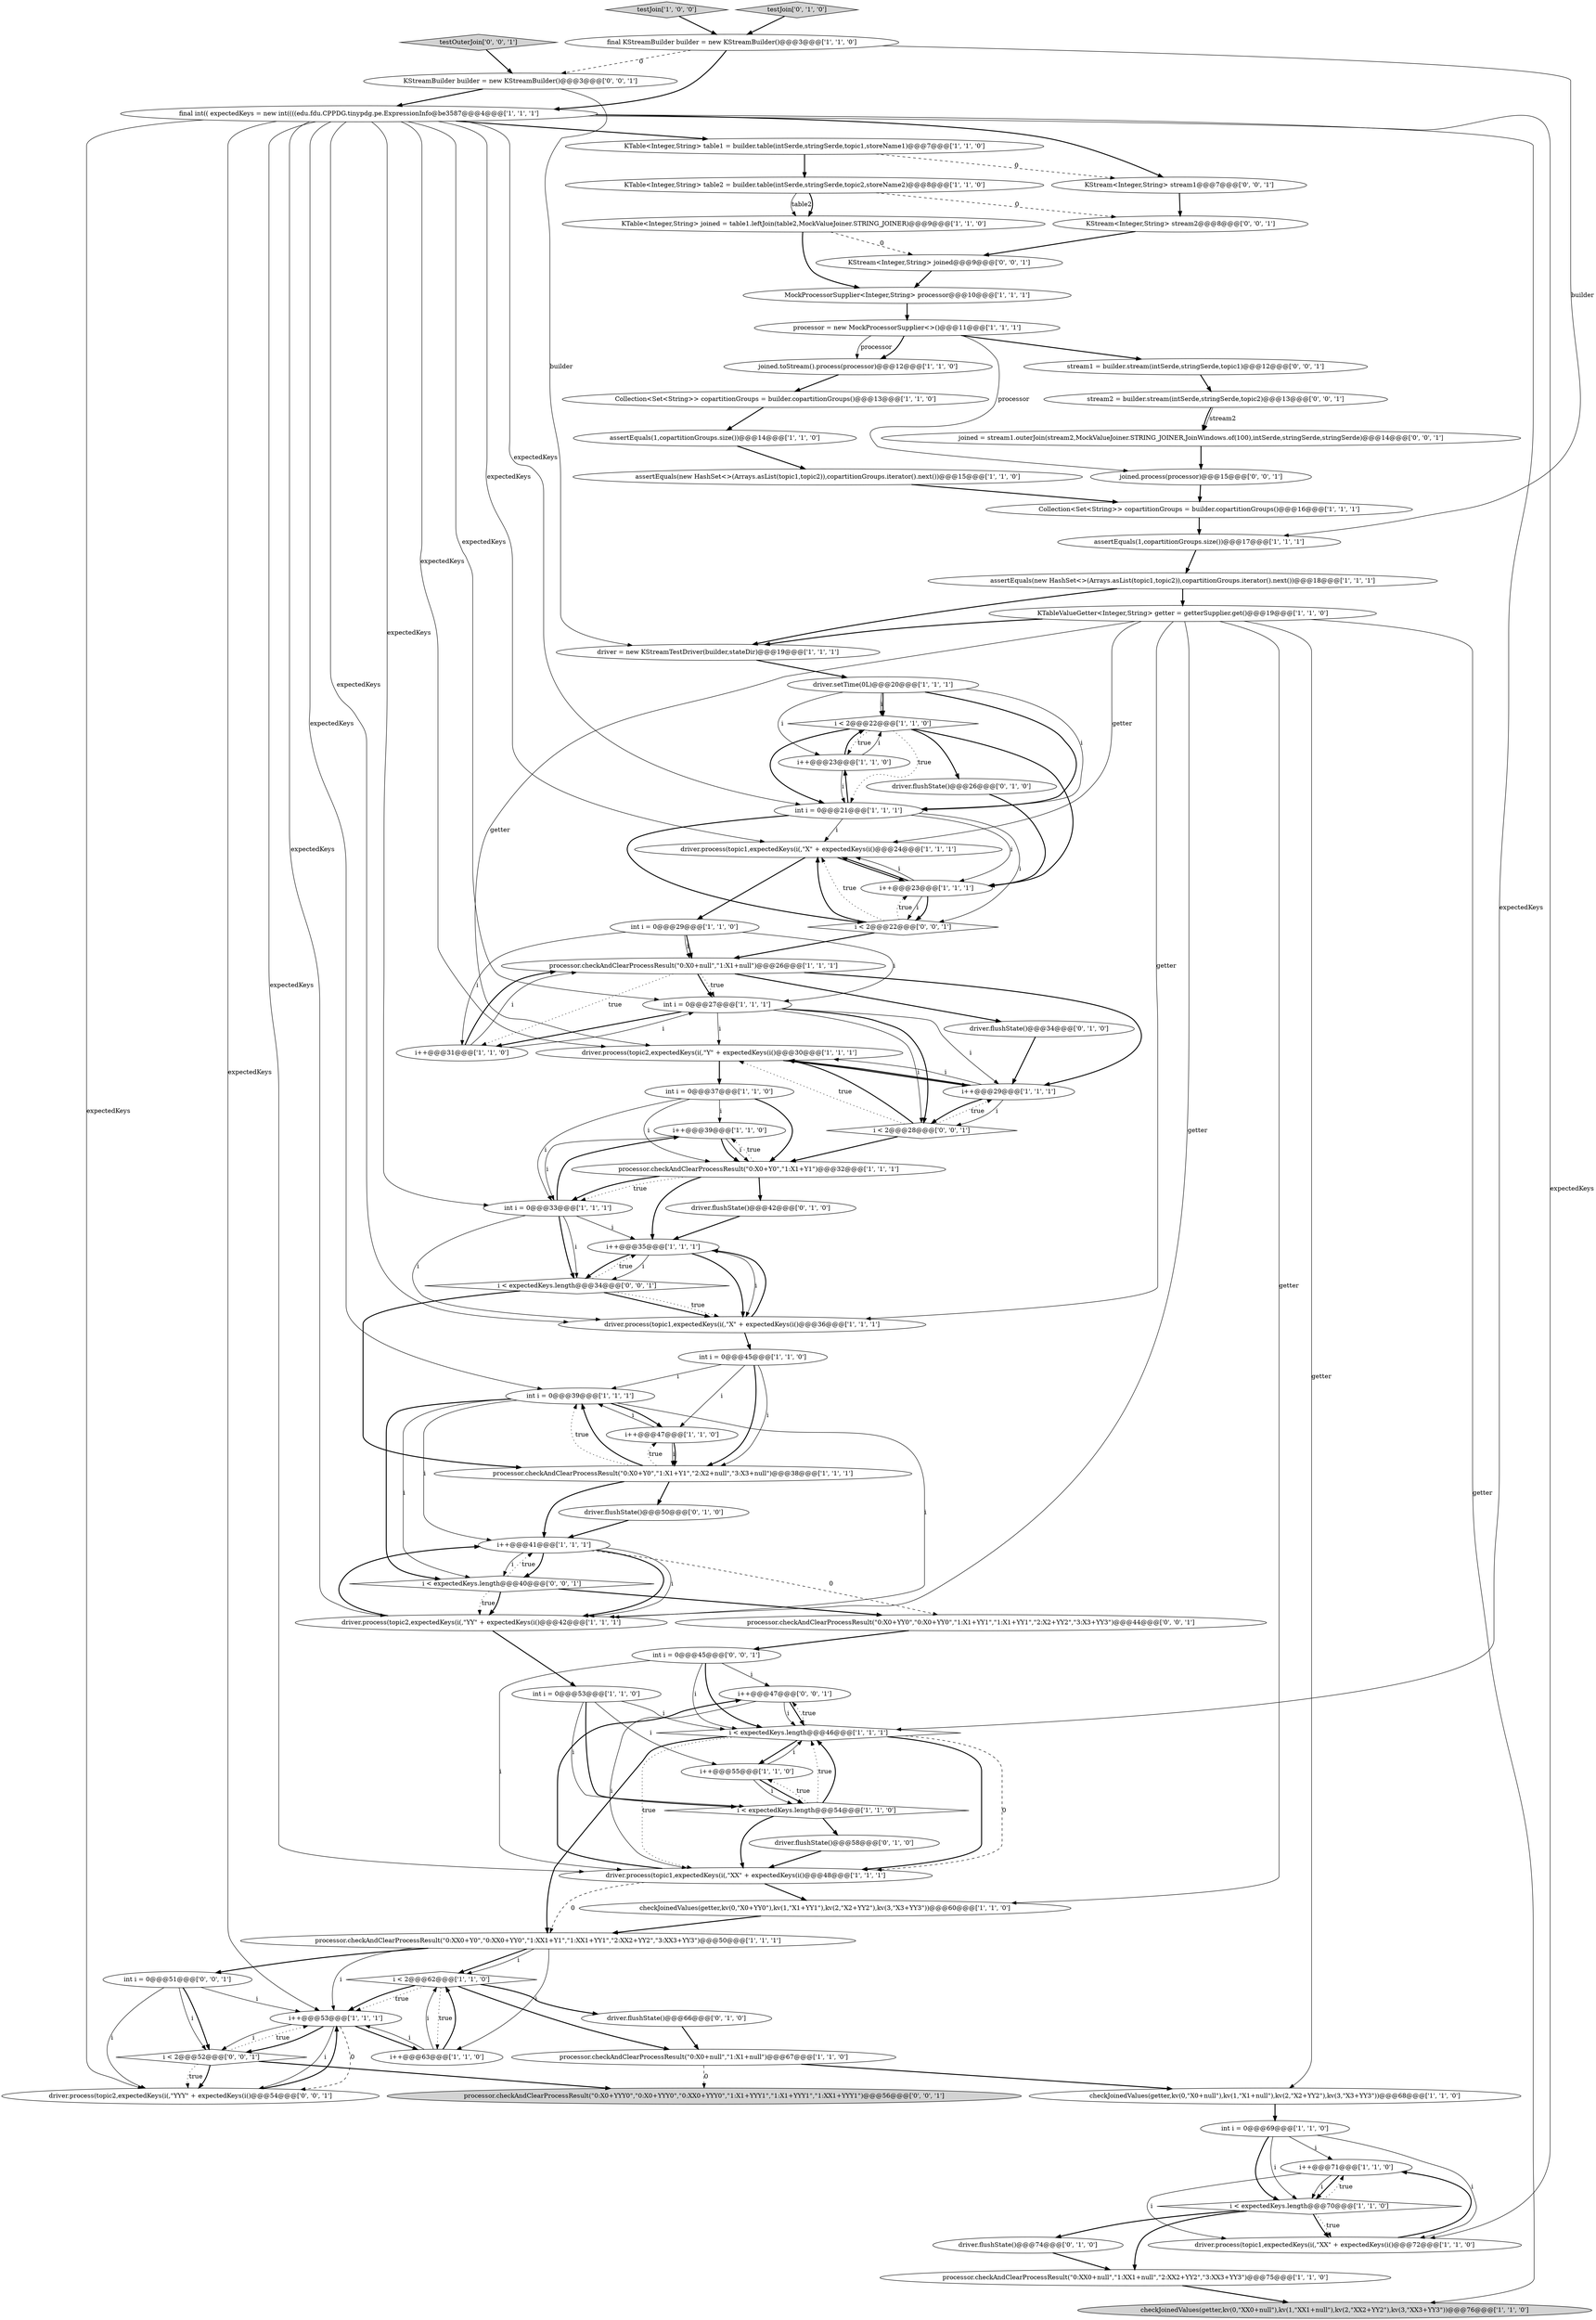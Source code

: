 digraph {
81 [style = filled, label = "KStream<Integer,String> joined@@@9@@@['0', '0', '1']", fillcolor = white, shape = ellipse image = "AAA0AAABBB3BBB"];
57 [style = filled, label = "int i = 0@@@53@@@['1', '1', '0']", fillcolor = white, shape = ellipse image = "AAA0AAABBB1BBB"];
19 [style = filled, label = "KTable<Integer,String> joined = table1.leftJoin(table2,MockValueJoiner.STRING_JOINER)@@@9@@@['1', '1', '0']", fillcolor = white, shape = ellipse image = "AAA0AAABBB1BBB"];
31 [style = filled, label = "i < 2@@@62@@@['1', '1', '0']", fillcolor = white, shape = diamond image = "AAA0AAABBB1BBB"];
27 [style = filled, label = "assertEquals(1,copartitionGroups.size())@@@17@@@['1', '1', '1']", fillcolor = white, shape = ellipse image = "AAA0AAABBB1BBB"];
45 [style = filled, label = "processor.checkAndClearProcessResult(\"0:XX0+Y0\",\"0:XX0+YY0\",\"1:XX1+Y1\",\"1:XX1+YY1\",\"2:XX2+YY2\",\"3:XX3+YY3\")@@@50@@@['1', '1', '1']", fillcolor = white, shape = ellipse image = "AAA0AAABBB1BBB"];
86 [style = filled, label = "i++@@@47@@@['0', '0', '1']", fillcolor = white, shape = ellipse image = "AAA0AAABBB3BBB"];
5 [style = filled, label = "KTable<Integer,String> table1 = builder.table(intSerde,stringSerde,topic1,storeName1)@@@7@@@['1', '1', '0']", fillcolor = white, shape = ellipse image = "AAA0AAABBB1BBB"];
68 [style = filled, label = "KStream<Integer,String> stream2@@@8@@@['0', '0', '1']", fillcolor = white, shape = ellipse image = "AAA0AAABBB3BBB"];
34 [style = filled, label = "processor = new MockProcessorSupplier<>()@@@11@@@['1', '1', '1']", fillcolor = white, shape = ellipse image = "AAA0AAABBB1BBB"];
50 [style = filled, label = "int i = 0@@@69@@@['1', '1', '0']", fillcolor = white, shape = ellipse image = "AAA0AAABBB1BBB"];
21 [style = filled, label = "driver.process(topic1,expectedKeys(i(,\"X\" + expectedKeys(i()@@@24@@@['1', '1', '1']", fillcolor = white, shape = ellipse image = "AAA0AAABBB1BBB"];
35 [style = filled, label = "testJoin['1', '0', '0']", fillcolor = lightgray, shape = diamond image = "AAA0AAABBB1BBB"];
84 [style = filled, label = "stream1 = builder.stream(intSerde,stringSerde,topic1)@@@12@@@['0', '0', '1']", fillcolor = white, shape = ellipse image = "AAA0AAABBB3BBB"];
14 [style = filled, label = "processor.checkAndClearProcessResult(\"0:X0+null\",\"1:X1+null\")@@@26@@@['1', '1', '1']", fillcolor = white, shape = ellipse image = "AAA0AAABBB1BBB"];
39 [style = filled, label = "i++@@@53@@@['1', '1', '1']", fillcolor = white, shape = ellipse image = "AAA0AAABBB1BBB"];
63 [style = filled, label = "driver.flushState()@@@74@@@['0', '1', '0']", fillcolor = white, shape = ellipse image = "AAA1AAABBB2BBB"];
2 [style = filled, label = "i++@@@39@@@['1', '1', '0']", fillcolor = white, shape = ellipse image = "AAA0AAABBB1BBB"];
11 [style = filled, label = "i++@@@63@@@['1', '1', '0']", fillcolor = white, shape = ellipse image = "AAA0AAABBB1BBB"];
67 [style = filled, label = "joined = stream1.outerJoin(stream2,MockValueJoiner.STRING_JOINER,JoinWindows.of(100),intSerde,stringSerde,stringSerde)@@@14@@@['0', '0', '1']", fillcolor = white, shape = ellipse image = "AAA0AAABBB3BBB"];
24 [style = filled, label = "assertEquals(new HashSet<>(Arrays.asList(topic1,topic2)),copartitionGroups.iterator().next())@@@18@@@['1', '1', '1']", fillcolor = white, shape = ellipse image = "AAA0AAABBB1BBB"];
58 [style = filled, label = "processor.checkAndClearProcessResult(\"0:XX0+null\",\"1:XX1+null\",\"2:XX2+YY2\",\"3:XX3+YY3\")@@@75@@@['1', '1', '0']", fillcolor = white, shape = ellipse image = "AAA0AAABBB1BBB"];
8 [style = filled, label = "driver.process(topic1,expectedKeys(i(,\"X\" + expectedKeys(i()@@@36@@@['1', '1', '1']", fillcolor = white, shape = ellipse image = "AAA0AAABBB1BBB"];
82 [style = filled, label = "stream2 = builder.stream(intSerde,stringSerde,topic2)@@@13@@@['0', '0', '1']", fillcolor = white, shape = ellipse image = "AAA0AAABBB3BBB"];
79 [style = filled, label = "testOuterJoin['0', '0', '1']", fillcolor = lightgray, shape = diamond image = "AAA0AAABBB3BBB"];
28 [style = filled, label = "int i = 0@@@39@@@['1', '1', '1']", fillcolor = white, shape = ellipse image = "AAA0AAABBB1BBB"];
13 [style = filled, label = "processor.checkAndClearProcessResult(\"0:X0+null\",\"1:X1+null\")@@@67@@@['1', '1', '0']", fillcolor = white, shape = ellipse image = "AAA0AAABBB1BBB"];
0 [style = filled, label = "final KStreamBuilder builder = new KStreamBuilder()@@@3@@@['1', '1', '0']", fillcolor = white, shape = ellipse image = "AAA0AAABBB1BBB"];
30 [style = filled, label = "joined.toStream().process(processor)@@@12@@@['1', '1', '0']", fillcolor = white, shape = ellipse image = "AAA0AAABBB1BBB"];
53 [style = filled, label = "int i = 0@@@37@@@['1', '1', '0']", fillcolor = white, shape = ellipse image = "AAA0AAABBB1BBB"];
44 [style = filled, label = "i++@@@71@@@['1', '1', '0']", fillcolor = white, shape = ellipse image = "AAA0AAABBB1BBB"];
51 [style = filled, label = "processor.checkAndClearProcessResult(\"0:X0+Y0\",\"1:X1+Y1\",\"2:X2+null\",\"3:X3+null\")@@@38@@@['1', '1', '1']", fillcolor = white, shape = ellipse image = "AAA0AAABBB1BBB"];
36 [style = filled, label = "Collection<Set<String>> copartitionGroups = builder.copartitionGroups()@@@16@@@['1', '1', '1']", fillcolor = white, shape = ellipse image = "AAA0AAABBB1BBB"];
73 [style = filled, label = "processor.checkAndClearProcessResult(\"0:X0+YY0\",\"0:X0+YY0\",\"1:X1+YY1\",\"1:X1+YY1\",\"2:X2+YY2\",\"3:X3+YY3\")@@@44@@@['0', '0', '1']", fillcolor = white, shape = ellipse image = "AAA0AAABBB3BBB"];
85 [style = filled, label = "int i = 0@@@51@@@['0', '0', '1']", fillcolor = white, shape = ellipse image = "AAA0AAABBB3BBB"];
43 [style = filled, label = "processor.checkAndClearProcessResult(\"0:X0+Y0\",\"1:X1+Y1\")@@@32@@@['1', '1', '1']", fillcolor = white, shape = ellipse image = "AAA0AAABBB1BBB"];
9 [style = filled, label = "int i = 0@@@27@@@['1', '1', '1']", fillcolor = white, shape = ellipse image = "AAA0AAABBB1BBB"];
64 [style = filled, label = "driver.flushState()@@@42@@@['0', '1', '0']", fillcolor = white, shape = ellipse image = "AAA1AAABBB2BBB"];
75 [style = filled, label = "i < 2@@@22@@@['0', '0', '1']", fillcolor = white, shape = diamond image = "AAA0AAABBB3BBB"];
29 [style = filled, label = "MockProcessorSupplier<Integer,String> processor@@@10@@@['1', '1', '1']", fillcolor = white, shape = ellipse image = "AAA0AAABBB1BBB"];
78 [style = filled, label = "driver.process(topic2,expectedKeys(i(,\"YYY\" + expectedKeys(i()@@@54@@@['0', '0', '1']", fillcolor = white, shape = ellipse image = "AAA0AAABBB3BBB"];
22 [style = filled, label = "KTableValueGetter<Integer,String> getter = getterSupplier.get()@@@19@@@['1', '1', '0']", fillcolor = white, shape = ellipse image = "AAA0AAABBB1BBB"];
20 [style = filled, label = "assertEquals(new HashSet<>(Arrays.asList(topic1,topic2)),copartitionGroups.iterator().next())@@@15@@@['1', '1', '0']", fillcolor = white, shape = ellipse image = "AAA0AAABBB1BBB"];
49 [style = filled, label = "i++@@@55@@@['1', '1', '0']", fillcolor = white, shape = ellipse image = "AAA0AAABBB1BBB"];
3 [style = filled, label = "i++@@@41@@@['1', '1', '1']", fillcolor = white, shape = ellipse image = "AAA0AAABBB1BBB"];
54 [style = filled, label = "final int(( expectedKeys = new int((((edu.fdu.CPPDG.tinypdg.pe.ExpressionInfo@be3587@@@4@@@['1', '1', '1']", fillcolor = white, shape = ellipse image = "AAA0AAABBB1BBB"];
1 [style = filled, label = "driver.process(topic2,expectedKeys(i(,\"Y\" + expectedKeys(i()@@@30@@@['1', '1', '1']", fillcolor = white, shape = ellipse image = "AAA0AAABBB1BBB"];
72 [style = filled, label = "i < expectedKeys.length@@@40@@@['0', '0', '1']", fillcolor = white, shape = diamond image = "AAA0AAABBB3BBB"];
74 [style = filled, label = "processor.checkAndClearProcessResult(\"0:X0+YYY0\",\"0:X0+YYY0\",\"0:XX0+YYY0\",\"1:X1+YYY1\",\"1:X1+YYY1\",\"1:XX1+YYY1\")@@@56@@@['0', '0', '1']", fillcolor = lightgray, shape = ellipse image = "AAA0AAABBB3BBB"];
76 [style = filled, label = "int i = 0@@@45@@@['0', '0', '1']", fillcolor = white, shape = ellipse image = "AAA0AAABBB3BBB"];
46 [style = filled, label = "i < 2@@@22@@@['1', '1', '0']", fillcolor = white, shape = diamond image = "AAA0AAABBB1BBB"];
4 [style = filled, label = "driver.process(topic1,expectedKeys(i(,\"XX\" + expectedKeys(i()@@@48@@@['1', '1', '1']", fillcolor = white, shape = ellipse image = "AAA0AAABBB1BBB"];
17 [style = filled, label = "driver = new KStreamTestDriver(builder,stateDir)@@@19@@@['1', '1', '1']", fillcolor = white, shape = ellipse image = "AAA0AAABBB1BBB"];
66 [style = filled, label = "driver.flushState()@@@50@@@['0', '1', '0']", fillcolor = white, shape = ellipse image = "AAA1AAABBB2BBB"];
38 [style = filled, label = "KTable<Integer,String> table2 = builder.table(intSerde,stringSerde,topic2,storeName2)@@@8@@@['1', '1', '0']", fillcolor = white, shape = ellipse image = "AAA0AAABBB1BBB"];
69 [style = filled, label = "i < expectedKeys.length@@@34@@@['0', '0', '1']", fillcolor = white, shape = diamond image = "AAA0AAABBB3BBB"];
55 [style = filled, label = "driver.process(topic2,expectedKeys(i(,\"YY\" + expectedKeys(i()@@@42@@@['1', '1', '1']", fillcolor = white, shape = ellipse image = "AAA0AAABBB1BBB"];
6 [style = filled, label = "i++@@@35@@@['1', '1', '1']", fillcolor = white, shape = ellipse image = "AAA0AAABBB1BBB"];
62 [style = filled, label = "driver.flushState()@@@66@@@['0', '1', '0']", fillcolor = white, shape = ellipse image = "AAA1AAABBB2BBB"];
77 [style = filled, label = "i < 2@@@28@@@['0', '0', '1']", fillcolor = white, shape = diamond image = "AAA0AAABBB3BBB"];
65 [style = filled, label = "testJoin['0', '1', '0']", fillcolor = lightgray, shape = diamond image = "AAA0AAABBB2BBB"];
15 [style = filled, label = "int i = 0@@@33@@@['1', '1', '1']", fillcolor = white, shape = ellipse image = "AAA0AAABBB1BBB"];
37 [style = filled, label = "int i = 0@@@45@@@['1', '1', '0']", fillcolor = white, shape = ellipse image = "AAA0AAABBB1BBB"];
52 [style = filled, label = "checkJoinedValues(getter,kv(0,\"X0+YY0\"),kv(1,\"X1+YY1\"),kv(2,\"X2+YY2\"),kv(3,\"X3+YY3\"))@@@60@@@['1', '1', '0']", fillcolor = white, shape = ellipse image = "AAA0AAABBB1BBB"];
71 [style = filled, label = "i < 2@@@52@@@['0', '0', '1']", fillcolor = white, shape = diamond image = "AAA0AAABBB3BBB"];
16 [style = filled, label = "i < expectedKeys.length@@@70@@@['1', '1', '0']", fillcolor = white, shape = diamond image = "AAA0AAABBB1BBB"];
41 [style = filled, label = "i < expectedKeys.length@@@46@@@['1', '1', '1']", fillcolor = white, shape = diamond image = "AAA0AAABBB1BBB"];
23 [style = filled, label = "driver.process(topic1,expectedKeys(i(,\"XX\" + expectedKeys(i()@@@72@@@['1', '1', '0']", fillcolor = white, shape = ellipse image = "AAA0AAABBB1BBB"];
33 [style = filled, label = "checkJoinedValues(getter,kv(0,\"X0+null\"),kv(1,\"X1+null\"),kv(2,\"X2+YY2\"),kv(3,\"X3+YY3\"))@@@68@@@['1', '1', '0']", fillcolor = white, shape = ellipse image = "AAA0AAABBB1BBB"];
7 [style = filled, label = "i++@@@47@@@['1', '1', '0']", fillcolor = white, shape = ellipse image = "AAA0AAABBB1BBB"];
70 [style = filled, label = "KStreamBuilder builder = new KStreamBuilder()@@@3@@@['0', '0', '1']", fillcolor = white, shape = ellipse image = "AAA0AAABBB3BBB"];
80 [style = filled, label = "KStream<Integer,String> stream1@@@7@@@['0', '0', '1']", fillcolor = white, shape = ellipse image = "AAA0AAABBB3BBB"];
60 [style = filled, label = "driver.flushState()@@@58@@@['0', '1', '0']", fillcolor = white, shape = ellipse image = "AAA1AAABBB2BBB"];
59 [style = filled, label = "driver.flushState()@@@26@@@['0', '1', '0']", fillcolor = white, shape = ellipse image = "AAA1AAABBB2BBB"];
25 [style = filled, label = "int i = 0@@@29@@@['1', '1', '0']", fillcolor = white, shape = ellipse image = "AAA0AAABBB1BBB"];
12 [style = filled, label = "i++@@@31@@@['1', '1', '0']", fillcolor = white, shape = ellipse image = "AAA0AAABBB1BBB"];
83 [style = filled, label = "joined.process(processor)@@@15@@@['0', '0', '1']", fillcolor = white, shape = ellipse image = "AAA0AAABBB3BBB"];
61 [style = filled, label = "driver.flushState()@@@34@@@['0', '1', '0']", fillcolor = white, shape = ellipse image = "AAA1AAABBB2BBB"];
40 [style = filled, label = "i < expectedKeys.length@@@54@@@['1', '1', '0']", fillcolor = white, shape = diamond image = "AAA0AAABBB1BBB"];
56 [style = filled, label = "checkJoinedValues(getter,kv(0,\"XX0+null\"),kv(1,\"XX1+null\"),kv(2,\"XX2+YY2\"),kv(3,\"XX3+YY3\"))@@@76@@@['1', '1', '0']", fillcolor = lightgray, shape = ellipse image = "AAA0AAABBB1BBB"];
42 [style = filled, label = "driver.setTime(0L)@@@20@@@['1', '1', '1']", fillcolor = white, shape = ellipse image = "AAA0AAABBB1BBB"];
10 [style = filled, label = "assertEquals(1,copartitionGroups.size())@@@14@@@['1', '1', '0']", fillcolor = white, shape = ellipse image = "AAA0AAABBB1BBB"];
48 [style = filled, label = "Collection<Set<String>> copartitionGroups = builder.copartitionGroups()@@@13@@@['1', '1', '0']", fillcolor = white, shape = ellipse image = "AAA0AAABBB1BBB"];
47 [style = filled, label = "i++@@@29@@@['1', '1', '1']", fillcolor = white, shape = ellipse image = "AAA0AAABBB1BBB"];
32 [style = filled, label = "i++@@@23@@@['1', '1', '1']", fillcolor = white, shape = ellipse image = "AAA0AAABBB1BBB"];
26 [style = filled, label = "i++@@@23@@@['1', '1', '0']", fillcolor = white, shape = ellipse image = "AAA0AAABBB1BBB"];
18 [style = filled, label = "int i = 0@@@21@@@['1', '1', '1']", fillcolor = white, shape = ellipse image = "AAA0AAABBB1BBB"];
25->12 [style = solid, label="i"];
19->81 [style = dashed, label="0"];
46->18 [style = dotted, label="true"];
37->51 [style = bold, label=""];
42->18 [style = bold, label=""];
1->53 [style = bold, label=""];
31->62 [style = bold, label=""];
39->71 [style = bold, label=""];
37->51 [style = solid, label="i"];
21->32 [style = bold, label=""];
3->55 [style = bold, label=""];
1->47 [style = bold, label=""];
28->72 [style = bold, label=""];
86->41 [style = solid, label="i"];
45->11 [style = solid, label="i"];
44->23 [style = solid, label="i"];
40->4 [style = bold, label=""];
26->46 [style = solid, label="i"];
69->8 [style = bold, label=""];
2->15 [style = solid, label="i"];
75->32 [style = dotted, label="true"];
39->78 [style = solid, label="i"];
69->8 [style = dotted, label="true"];
72->73 [style = bold, label=""];
52->45 [style = bold, label=""];
57->41 [style = solid, label="i"];
6->8 [style = solid, label="i"];
6->8 [style = bold, label=""];
6->69 [style = solid, label="i"];
53->43 [style = bold, label=""];
84->82 [style = bold, label=""];
21->25 [style = bold, label=""];
35->0 [style = bold, label=""];
41->4 [style = bold, label=""];
19->29 [style = bold, label=""];
81->29 [style = bold, label=""];
54->21 [style = solid, label="expectedKeys"];
16->23 [style = bold, label=""];
51->28 [style = bold, label=""];
68->81 [style = bold, label=""];
54->39 [style = solid, label="expectedKeys"];
18->21 [style = solid, label="i"];
72->55 [style = dotted, label="true"];
41->4 [style = dashed, label="0"];
57->40 [style = solid, label="i"];
54->4 [style = solid, label="expectedKeys"];
61->47 [style = bold, label=""];
41->49 [style = bold, label=""];
39->78 [style = dashed, label="0"];
3->73 [style = dashed, label="0"];
22->56 [style = solid, label="getter"];
14->47 [style = bold, label=""];
28->72 [style = solid, label="i"];
16->44 [style = dotted, label="true"];
50->16 [style = bold, label=""];
45->39 [style = solid, label="i"];
51->7 [style = dotted, label="true"];
31->39 [style = bold, label=""];
5->38 [style = bold, label=""];
41->86 [style = dotted, label="true"];
18->75 [style = solid, label="i"];
71->39 [style = dotted, label="true"];
11->31 [style = solid, label="i"];
66->3 [style = bold, label=""];
9->12 [style = bold, label=""];
54->15 [style = solid, label="expectedKeys"];
22->55 [style = solid, label="getter"];
71->78 [style = bold, label=""];
6->69 [style = bold, label=""];
26->46 [style = bold, label=""];
9->77 [style = solid, label="i"];
43->2 [style = dotted, label="true"];
54->1 [style = solid, label="expectedKeys"];
42->46 [style = solid, label="i"];
44->16 [style = solid, label="i"];
30->48 [style = bold, label=""];
43->6 [style = bold, label=""];
77->1 [style = bold, label=""];
41->45 [style = bold, label=""];
32->75 [style = bold, label=""];
47->1 [style = bold, label=""];
11->31 [style = bold, label=""];
18->75 [style = bold, label=""];
38->19 [style = solid, label="table2"];
73->76 [style = bold, label=""];
77->43 [style = bold, label=""];
54->8 [style = solid, label="expectedKeys"];
12->14 [style = bold, label=""];
34->83 [style = solid, label="processor"];
38->19 [style = bold, label=""];
25->14 [style = bold, label=""];
8->37 [style = bold, label=""];
58->56 [style = bold, label=""];
77->47 [style = dotted, label="true"];
50->16 [style = solid, label="i"];
50->23 [style = solid, label="i"];
69->51 [style = bold, label=""];
51->28 [style = dotted, label="true"];
22->17 [style = bold, label=""];
25->9 [style = solid, label="i"];
43->15 [style = bold, label=""];
15->2 [style = bold, label=""];
54->28 [style = solid, label="expectedKeys"];
40->41 [style = dotted, label="true"];
54->23 [style = solid, label="expectedKeys"];
46->26 [style = dotted, label="true"];
45->31 [style = bold, label=""];
51->66 [style = bold, label=""];
22->8 [style = solid, label="getter"];
22->33 [style = solid, label="getter"];
25->14 [style = solid, label="i"];
53->15 [style = solid, label="i"];
85->71 [style = bold, label=""];
4->52 [style = bold, label=""];
0->70 [style = dashed, label="0"];
72->55 [style = bold, label=""];
62->13 [style = bold, label=""];
46->59 [style = bold, label=""];
79->70 [style = bold, label=""];
20->36 [style = bold, label=""];
3->55 [style = solid, label="i"];
54->80 [style = bold, label=""];
47->77 [style = bold, label=""];
34->30 [style = bold, label=""];
75->21 [style = bold, label=""];
4->86 [style = bold, label=""];
78->39 [style = bold, label=""];
12->14 [style = solid, label="i"];
12->9 [style = solid, label="i"];
39->11 [style = bold, label=""];
10->20 [style = bold, label=""];
26->18 [style = solid, label="i"];
64->6 [style = bold, label=""];
31->11 [style = dotted, label="true"];
13->74 [style = dashed, label="0"];
2->43 [style = bold, label=""];
70->54 [style = bold, label=""];
70->17 [style = solid, label="builder"];
85->71 [style = solid, label="i"];
85->39 [style = solid, label="i"];
2->43 [style = solid, label="i"];
76->86 [style = solid, label="i"];
53->2 [style = solid, label="i"];
47->77 [style = solid, label="i"];
54->18 [style = solid, label="expectedKeys"];
80->68 [style = bold, label=""];
5->80 [style = dashed, label="0"];
24->17 [style = bold, label=""];
54->41 [style = solid, label="expectedKeys"];
71->74 [style = bold, label=""];
37->7 [style = solid, label="i"];
14->9 [style = bold, label=""];
4->45 [style = dashed, label="0"];
8->6 [style = bold, label=""];
75->21 [style = dotted, label="true"];
18->26 [style = bold, label=""];
11->39 [style = solid, label="i"];
75->14 [style = bold, label=""];
3->72 [style = bold, label=""];
9->77 [style = bold, label=""];
82->67 [style = bold, label=""];
40->41 [style = bold, label=""];
40->49 [style = dotted, label="true"];
7->28 [style = solid, label="i"];
33->50 [style = bold, label=""];
41->4 [style = dotted, label="true"];
54->5 [style = bold, label=""];
16->63 [style = bold, label=""];
83->36 [style = bold, label=""];
42->18 [style = solid, label="i"];
37->28 [style = solid, label="i"];
22->1 [style = solid, label="getter"];
38->68 [style = dashed, label="0"];
46->18 [style = bold, label=""];
31->39 [style = dotted, label="true"];
31->13 [style = bold, label=""];
23->44 [style = bold, label=""];
54->78 [style = solid, label="expectedKeys"];
42->26 [style = solid, label="i"];
63->58 [style = bold, label=""];
53->43 [style = solid, label="i"];
65->0 [style = bold, label=""];
22->21 [style = solid, label="getter"];
86->41 [style = bold, label=""];
9->47 [style = solid, label="i"];
14->9 [style = dotted, label="true"];
34->30 [style = solid, label="processor"];
28->7 [style = bold, label=""];
57->40 [style = bold, label=""];
50->44 [style = solid, label="i"];
77->1 [style = dotted, label="true"];
48->10 [style = bold, label=""];
15->8 [style = solid, label="i"];
36->27 [style = bold, label=""];
7->51 [style = bold, label=""];
57->49 [style = solid, label="i"];
43->15 [style = dotted, label="true"];
32->21 [style = solid, label="i"];
28->3 [style = solid, label="i"];
49->41 [style = solid, label="i"];
0->27 [style = solid, label="builder"];
0->54 [style = bold, label=""];
54->9 [style = solid, label="expectedKeys"];
85->78 [style = solid, label="i"];
46->32 [style = bold, label=""];
43->64 [style = bold, label=""];
18->32 [style = solid, label="i"];
22->52 [style = solid, label="getter"];
15->6 [style = solid, label="i"];
13->33 [style = bold, label=""];
76->41 [style = solid, label="i"];
14->12 [style = dotted, label="true"];
72->3 [style = dotted, label="true"];
51->3 [style = bold, label=""];
32->21 [style = bold, label=""];
24->22 [style = bold, label=""];
55->57 [style = bold, label=""];
45->31 [style = solid, label="i"];
86->4 [style = solid, label="i"];
15->69 [style = bold, label=""];
29->34 [style = bold, label=""];
27->24 [style = bold, label=""];
45->85 [style = bold, label=""];
32->75 [style = solid, label="i"];
28->55 [style = solid, label="i"];
7->51 [style = solid, label="i"];
34->84 [style = bold, label=""];
82->67 [style = solid, label="stream2"];
44->16 [style = bold, label=""];
67->83 [style = bold, label=""];
76->41 [style = bold, label=""];
42->46 [style = bold, label=""];
55->3 [style = bold, label=""];
17->42 [style = bold, label=""];
69->6 [style = dotted, label="true"];
40->60 [style = bold, label=""];
39->71 [style = solid, label="i"];
3->72 [style = solid, label="i"];
71->78 [style = dotted, label="true"];
49->40 [style = solid, label="i"];
15->69 [style = solid, label="i"];
16->58 [style = bold, label=""];
59->32 [style = bold, label=""];
54->55 [style = solid, label="expectedKeys"];
76->4 [style = solid, label="i"];
47->1 [style = solid, label="i"];
14->61 [style = bold, label=""];
16->23 [style = dotted, label="true"];
9->1 [style = solid, label="i"];
49->40 [style = bold, label=""];
60->4 [style = bold, label=""];
}
